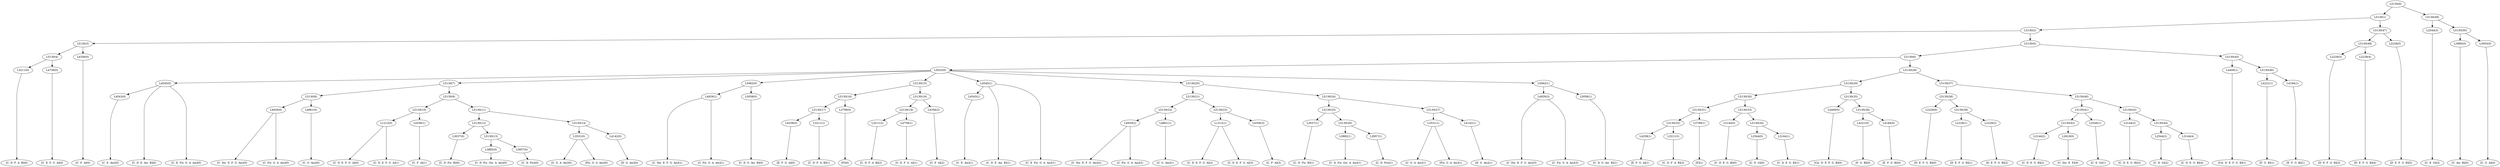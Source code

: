 digraph sample{
"L3211(0)"->"[C  D  F  A  B](0)"
"L4759(0)"->"[C  E  F  G  A](0)"
"L5130(4)"->"L3211(0)"
"L5130(4)"->"L4759(0)"
"L4356(0)"->"[C  F  A](0)"
"L5130(3)"->"L5130(4)"
"L5130(3)"->"L4356(0)"
"L4543(0)"->"[C  E  Ais](0)"
"L4545(0)"->"[C  D  E  Ais  B](0)"
"L4545(0)"->"[C  E  Fis  G  A  Ais](0)"
"L4545(0)"->"L4543(0)"
"L4929(0)"->"[C  Dis  E  F  G  Ais](0)"
"L4929(0)"->"[C  Fis  G  A  Ais](0)"
"L4861(0)"->"[C  G  Ais](0)"
"L5130(8)"->"L4929(0)"
"L5130(8)"->"L4861(0)"
"L1212(0)"->"[C  D  E  F  G  A](0)"
"L1212(0)"->"[C  D  E  F  G  A](1)"
"L4356(1)"->"[C  F  A](1)"
"L5130(10)"->"L1212(0)"
"L5130(10)"->"L4356(1)"
"L3037(0)"->"[C  D  Fis  B](0)"
"L3882(0)"->"[C  D  Fis  Gis  A  Ais](0)"
"L3957(0)"->"[C  D  Fis](0)"
"L5130(13)"->"L3882(0)"
"L5130(13)"->"L3957(0)"
"L5130(12)"->"L3037(0)"
"L5130(12)"->"L5130(13)"
"L3531(0)"->"[C  G  A  Ais](0)"
"L3531(0)"->"[Fis  G  A  Ais](0)"
"L4142(0)"->"[D  G  Ais](0)"
"L5130(14)"->"L3531(0)"
"L5130(14)"->"L4142(0)"
"L5130(11)"->"L5130(12)"
"L5130(11)"->"L5130(14)"
"L5130(9)"->"L5130(10)"
"L5130(9)"->"L5130(11)"
"L5130(7)"->"L5130(8)"
"L5130(7)"->"L5130(9)"
"L4929(1)"->"[C  Dis  E  F  G  Ais](1)"
"L4929(1)"->"[C  Fis  G  A  Ais](1)"
"L5058(0)"->"[C  D  G  Ais  B](0)"
"L5062(0)"->"L4929(1)"
"L5062(0)"->"L5058(0)"
"L4258(0)"->"[E  F  G  A](0)"
"L3211(1)"->"[C  D  F  A  B](1)"
"L5130(17)"->"L4258(0)"
"L5130(17)"->"L3211(1)"
"L3799(0)"->"[F](0)"
"L5130(16)"->"L5130(17)"
"L5130(16)"->"L3799(0)"
"L3211(2)"->"[C  D  F  A  B](2)"
"L4759(1)"->"[C  E  F  G  A](1)"
"L5130(19)"->"L3211(2)"
"L5130(19)"->"L4759(1)"
"L4356(2)"->"[C  F  A](2)"
"L5130(18)"->"L5130(19)"
"L5130(18)"->"L4356(2)"
"L5130(15)"->"L5130(16)"
"L5130(15)"->"L5130(18)"
"L4543(1)"->"[C  E  Ais](1)"
"L4545(1)"->"[C  D  E  Ais  B](1)"
"L4545(1)"->"[C  E  Fis  G  A  Ais](1)"
"L4545(1)"->"L4543(1)"
"L4929(2)"->"[C  Dis  E  F  G  Ais](2)"
"L4929(2)"->"[C  Fis  G  A  Ais](2)"
"L4861(1)"->"[C  G  Ais](1)"
"L5130(22)"->"L4929(2)"
"L5130(22)"->"L4861(1)"
"L1212(1)"->"[C  D  E  F  G  A](2)"
"L1212(1)"->"[C  D  E  F  G  A](3)"
"L4356(3)"->"[C  F  A](3)"
"L5130(23)"->"L1212(1)"
"L5130(23)"->"L4356(3)"
"L5130(21)"->"L5130(22)"
"L5130(21)"->"L5130(23)"
"L3037(1)"->"[C  D  Fis  B](1)"
"L3882(1)"->"[C  D  Fis  Gis  A  Ais](1)"
"L3957(1)"->"[C  D  Fis](1)"
"L5130(26)"->"L3882(1)"
"L5130(26)"->"L3957(1)"
"L5130(25)"->"L3037(1)"
"L5130(25)"->"L5130(26)"
"L3531(1)"->"[C  G  A  Ais](1)"
"L3531(1)"->"[Fis  G  A  Ais](1)"
"L4142(1)"->"[D  G  Ais](1)"
"L5130(27)"->"L3531(1)"
"L5130(27)"->"L4142(1)"
"L5130(24)"->"L5130(25)"
"L5130(24)"->"L5130(27)"
"L5130(20)"->"L5130(21)"
"L5130(20)"->"L5130(24)"
"L4929(3)"->"[C  Dis  E  F  G  Ais](3)"
"L4929(3)"->"[C  Fis  G  A  Ais](3)"
"L5058(1)"->"[C  D  G  Ais  B](1)"
"L5062(1)"->"L4929(3)"
"L5062(1)"->"L5058(1)"
"L5023(0)"->"L4545(0)"
"L5023(0)"->"L5130(7)"
"L5023(0)"->"L5062(0)"
"L5023(0)"->"L5130(15)"
"L5023(0)"->"L4545(1)"
"L5023(0)"->"L5130(20)"
"L5023(0)"->"L5062(1)"
"L4258(1)"->"[E  F  G  A](1)"
"L3211(3)"->"[C  D  F  A  B](3)"
"L5130(32)"->"L4258(1)"
"L5130(32)"->"L3211(3)"
"L3799(1)"->"[F](1)"
"L5130(31)"->"L5130(32)"
"L5130(31)"->"L3799(1)"
"L3144(0)"->"[C  D  E  G  B](0)"
"L2544(0)"->"[C  E  G](0)"
"L3144(1)"->"[C  D  E  G  B](1)"
"L5130(34)"->"L2544(0)"
"L5130(34)"->"L3144(1)"
"L5130(33)"->"L3144(0)"
"L5130(33)"->"L5130(34)"
"L5130(30)"->"L5130(31)"
"L5130(30)"->"L5130(33)"
"L4400(0)"->"[Cis  D  E  F  G  B](0)"
"L4221(0)"->"[F  G  B](0)"
"L4184(0)"->"[E  F  G  B](0)"
"L5130(36)"->"L4221(0)"
"L5130(36)"->"L4184(0)"
"L5130(35)"->"L4400(0)"
"L5130(35)"->"L5130(36)"
"L5130(29)"->"L5130(30)"
"L5130(29)"->"L5130(35)"
"L2228(0)"->"[D  E  F  G  B](0)"
"L2228(1)"->"[D  E  F  G  B](1)"
"L2228(2)"->"[D  E  F  G  B](2)"
"L5130(39)"->"L2228(1)"
"L5130(39)"->"L2228(2)"
"L5130(38)"->"L2228(0)"
"L5130(38)"->"L5130(39)"
"L3144(2)"->"[C  D  E  G  B](2)"
"L2619(0)"->"[C  Dis  E  F](0)"
"L5130(42)"->"L3144(2)"
"L5130(42)"->"L2619(0)"
"L2544(1)"->"[C  E  G](1)"
"L5130(41)"->"L5130(42)"
"L5130(41)"->"L2544(1)"
"L3144(3)"->"[C  D  E  G  B](3)"
"L2544(2)"->"[C  E  G](2)"
"L3144(4)"->"[C  D  E  G  B](4)"
"L5130(44)"->"L2544(2)"
"L5130(44)"->"L3144(4)"
"L5130(43)"->"L3144(3)"
"L5130(43)"->"L5130(44)"
"L5130(40)"->"L5130(41)"
"L5130(40)"->"L5130(43)"
"L5130(37)"->"L5130(38)"
"L5130(37)"->"L5130(40)"
"L5130(28)"->"L5130(29)"
"L5130(28)"->"L5130(37)"
"L5130(6)"->"L5023(0)"
"L5130(6)"->"L5130(28)"
"L4400(1)"->"[Cis  D  E  F  G  B](1)"
"L4221(1)"->"[F  G  B](1)"
"L4184(1)"->"[E  F  G  B](1)"
"L5130(46)"->"L4221(1)"
"L5130(46)"->"L4184(1)"
"L5130(45)"->"L4400(1)"
"L5130(45)"->"L5130(46)"
"L5130(5)"->"L5130(6)"
"L5130(5)"->"L5130(45)"
"L5130(2)"->"L5130(3)"
"L5130(2)"->"L5130(5)"
"L2228(3)"->"[D  E  F  G  B](3)"
"L2228(4)"->"[D  E  F  G  B](4)"
"L5130(48)"->"L2228(3)"
"L5130(48)"->"L2228(4)"
"L2228(5)"->"[D  E  F  G  B](5)"
"L5130(47)"->"L5130(48)"
"L5130(47)"->"L2228(5)"
"L5130(1)"->"L5130(2)"
"L5130(1)"->"L5130(47)"
"L2544(3)"->"[C  E  G](3)"
"L3985(0)"->"[C  Ais  B](0)"
"L3003(0)"->"[C  G  A](0)"
"L5130(50)"->"L3985(0)"
"L5130(50)"->"L3003(0)"
"L5130(49)"->"L2544(3)"
"L5130(49)"->"L5130(50)"
"L5130(0)"->"L5130(1)"
"L5130(0)"->"L5130(49)"
{rank = min; "L5130(0)"}
{rank = same; "L5130(1)"; "L5130(49)";}
{rank = same; "L5130(2)"; "L5130(47)"; "L2544(3)"; "L5130(50)";}
{rank = same; "L5130(3)"; "L5130(5)"; "L5130(48)"; "L2228(5)"; "L3985(0)"; "L3003(0)";}
{rank = same; "L5130(4)"; "L4356(0)"; "L5130(6)"; "L5130(45)"; "L2228(3)"; "L2228(4)";}
{rank = same; "L3211(0)"; "L4759(0)"; "L5023(0)"; "L5130(28)"; "L4400(1)"; "L5130(46)";}
{rank = same; "L4545(0)"; "L5130(7)"; "L5062(0)"; "L5130(15)"; "L4545(1)"; "L5130(20)"; "L5062(1)"; "L5130(29)"; "L5130(37)"; "L4221(1)"; "L4184(1)";}
{rank = same; "L4543(0)"; "L5130(8)"; "L5130(9)"; "L4929(1)"; "L5058(0)"; "L5130(16)"; "L5130(18)"; "L4543(1)"; "L5130(21)"; "L5130(24)"; "L4929(3)"; "L5058(1)"; "L5130(30)"; "L5130(35)"; "L5130(38)"; "L5130(40)";}
{rank = same; "L4929(0)"; "L4861(0)"; "L5130(10)"; "L5130(11)"; "L5130(17)"; "L3799(0)"; "L5130(19)"; "L4356(2)"; "L5130(22)"; "L5130(23)"; "L5130(25)"; "L5130(27)"; "L5130(31)"; "L5130(33)"; "L4400(0)"; "L5130(36)"; "L2228(0)"; "L5130(39)"; "L5130(41)"; "L5130(43)";}
{rank = same; "L1212(0)"; "L4356(1)"; "L5130(12)"; "L5130(14)"; "L4258(0)"; "L3211(1)"; "L3211(2)"; "L4759(1)"; "L4929(2)"; "L4861(1)"; "L1212(1)"; "L4356(3)"; "L3037(1)"; "L5130(26)"; "L3531(1)"; "L4142(1)"; "L5130(32)"; "L3799(1)"; "L3144(0)"; "L5130(34)"; "L4221(0)"; "L4184(0)"; "L2228(1)"; "L2228(2)"; "L5130(42)"; "L2544(1)"; "L3144(3)"; "L5130(44)";}
{rank = same; "L3037(0)"; "L5130(13)"; "L3531(0)"; "L4142(0)"; "L3882(1)"; "L3957(1)"; "L4258(1)"; "L3211(3)"; "L2544(0)"; "L3144(1)"; "L3144(2)"; "L2619(0)"; "L2544(2)"; "L3144(4)";}
{rank = same; "L3882(0)"; "L3957(0)";}
{rank = max; "[C  Ais  B](0)"; "[C  D  E  Ais  B](0)"; "[C  D  E  Ais  B](1)"; "[C  D  E  F  G  A](0)"; "[C  D  E  F  G  A](1)"; "[C  D  E  F  G  A](2)"; "[C  D  E  F  G  A](3)"; "[C  D  E  G  B](0)"; "[C  D  E  G  B](1)"; "[C  D  E  G  B](2)"; "[C  D  E  G  B](3)"; "[C  D  E  G  B](4)"; "[C  D  F  A  B](0)"; "[C  D  F  A  B](1)"; "[C  D  F  A  B](2)"; "[C  D  F  A  B](3)"; "[C  D  Fis  B](0)"; "[C  D  Fis  B](1)"; "[C  D  Fis  Gis  A  Ais](0)"; "[C  D  Fis  Gis  A  Ais](1)"; "[C  D  Fis](0)"; "[C  D  Fis](1)"; "[C  D  G  Ais  B](0)"; "[C  D  G  Ais  B](1)"; "[C  Dis  E  F  G  Ais](0)"; "[C  Dis  E  F  G  Ais](1)"; "[C  Dis  E  F  G  Ais](2)"; "[C  Dis  E  F  G  Ais](3)"; "[C  Dis  E  F](0)"; "[C  E  Ais](0)"; "[C  E  Ais](1)"; "[C  E  F  G  A](0)"; "[C  E  F  G  A](1)"; "[C  E  Fis  G  A  Ais](0)"; "[C  E  Fis  G  A  Ais](1)"; "[C  E  G](0)"; "[C  E  G](1)"; "[C  E  G](2)"; "[C  E  G](3)"; "[C  F  A](0)"; "[C  F  A](1)"; "[C  F  A](2)"; "[C  F  A](3)"; "[C  Fis  G  A  Ais](0)"; "[C  Fis  G  A  Ais](1)"; "[C  Fis  G  A  Ais](2)"; "[C  Fis  G  A  Ais](3)"; "[C  G  A  Ais](0)"; "[C  G  A  Ais](1)"; "[C  G  A](0)"; "[C  G  Ais](0)"; "[C  G  Ais](1)"; "[Cis  D  E  F  G  B](0)"; "[Cis  D  E  F  G  B](1)"; "[D  E  F  G  B](0)"; "[D  E  F  G  B](1)"; "[D  E  F  G  B](2)"; "[D  E  F  G  B](3)"; "[D  E  F  G  B](4)"; "[D  E  F  G  B](5)"; "[D  G  Ais](0)"; "[D  G  Ais](1)"; "[E  F  G  A](0)"; "[E  F  G  A](1)"; "[E  F  G  B](0)"; "[E  F  G  B](1)"; "[F  G  B](0)"; "[F  G  B](1)"; "[F](0)"; "[F](1)"; "[Fis  G  A  Ais](0)"; "[Fis  G  A  Ais](1)";}
}